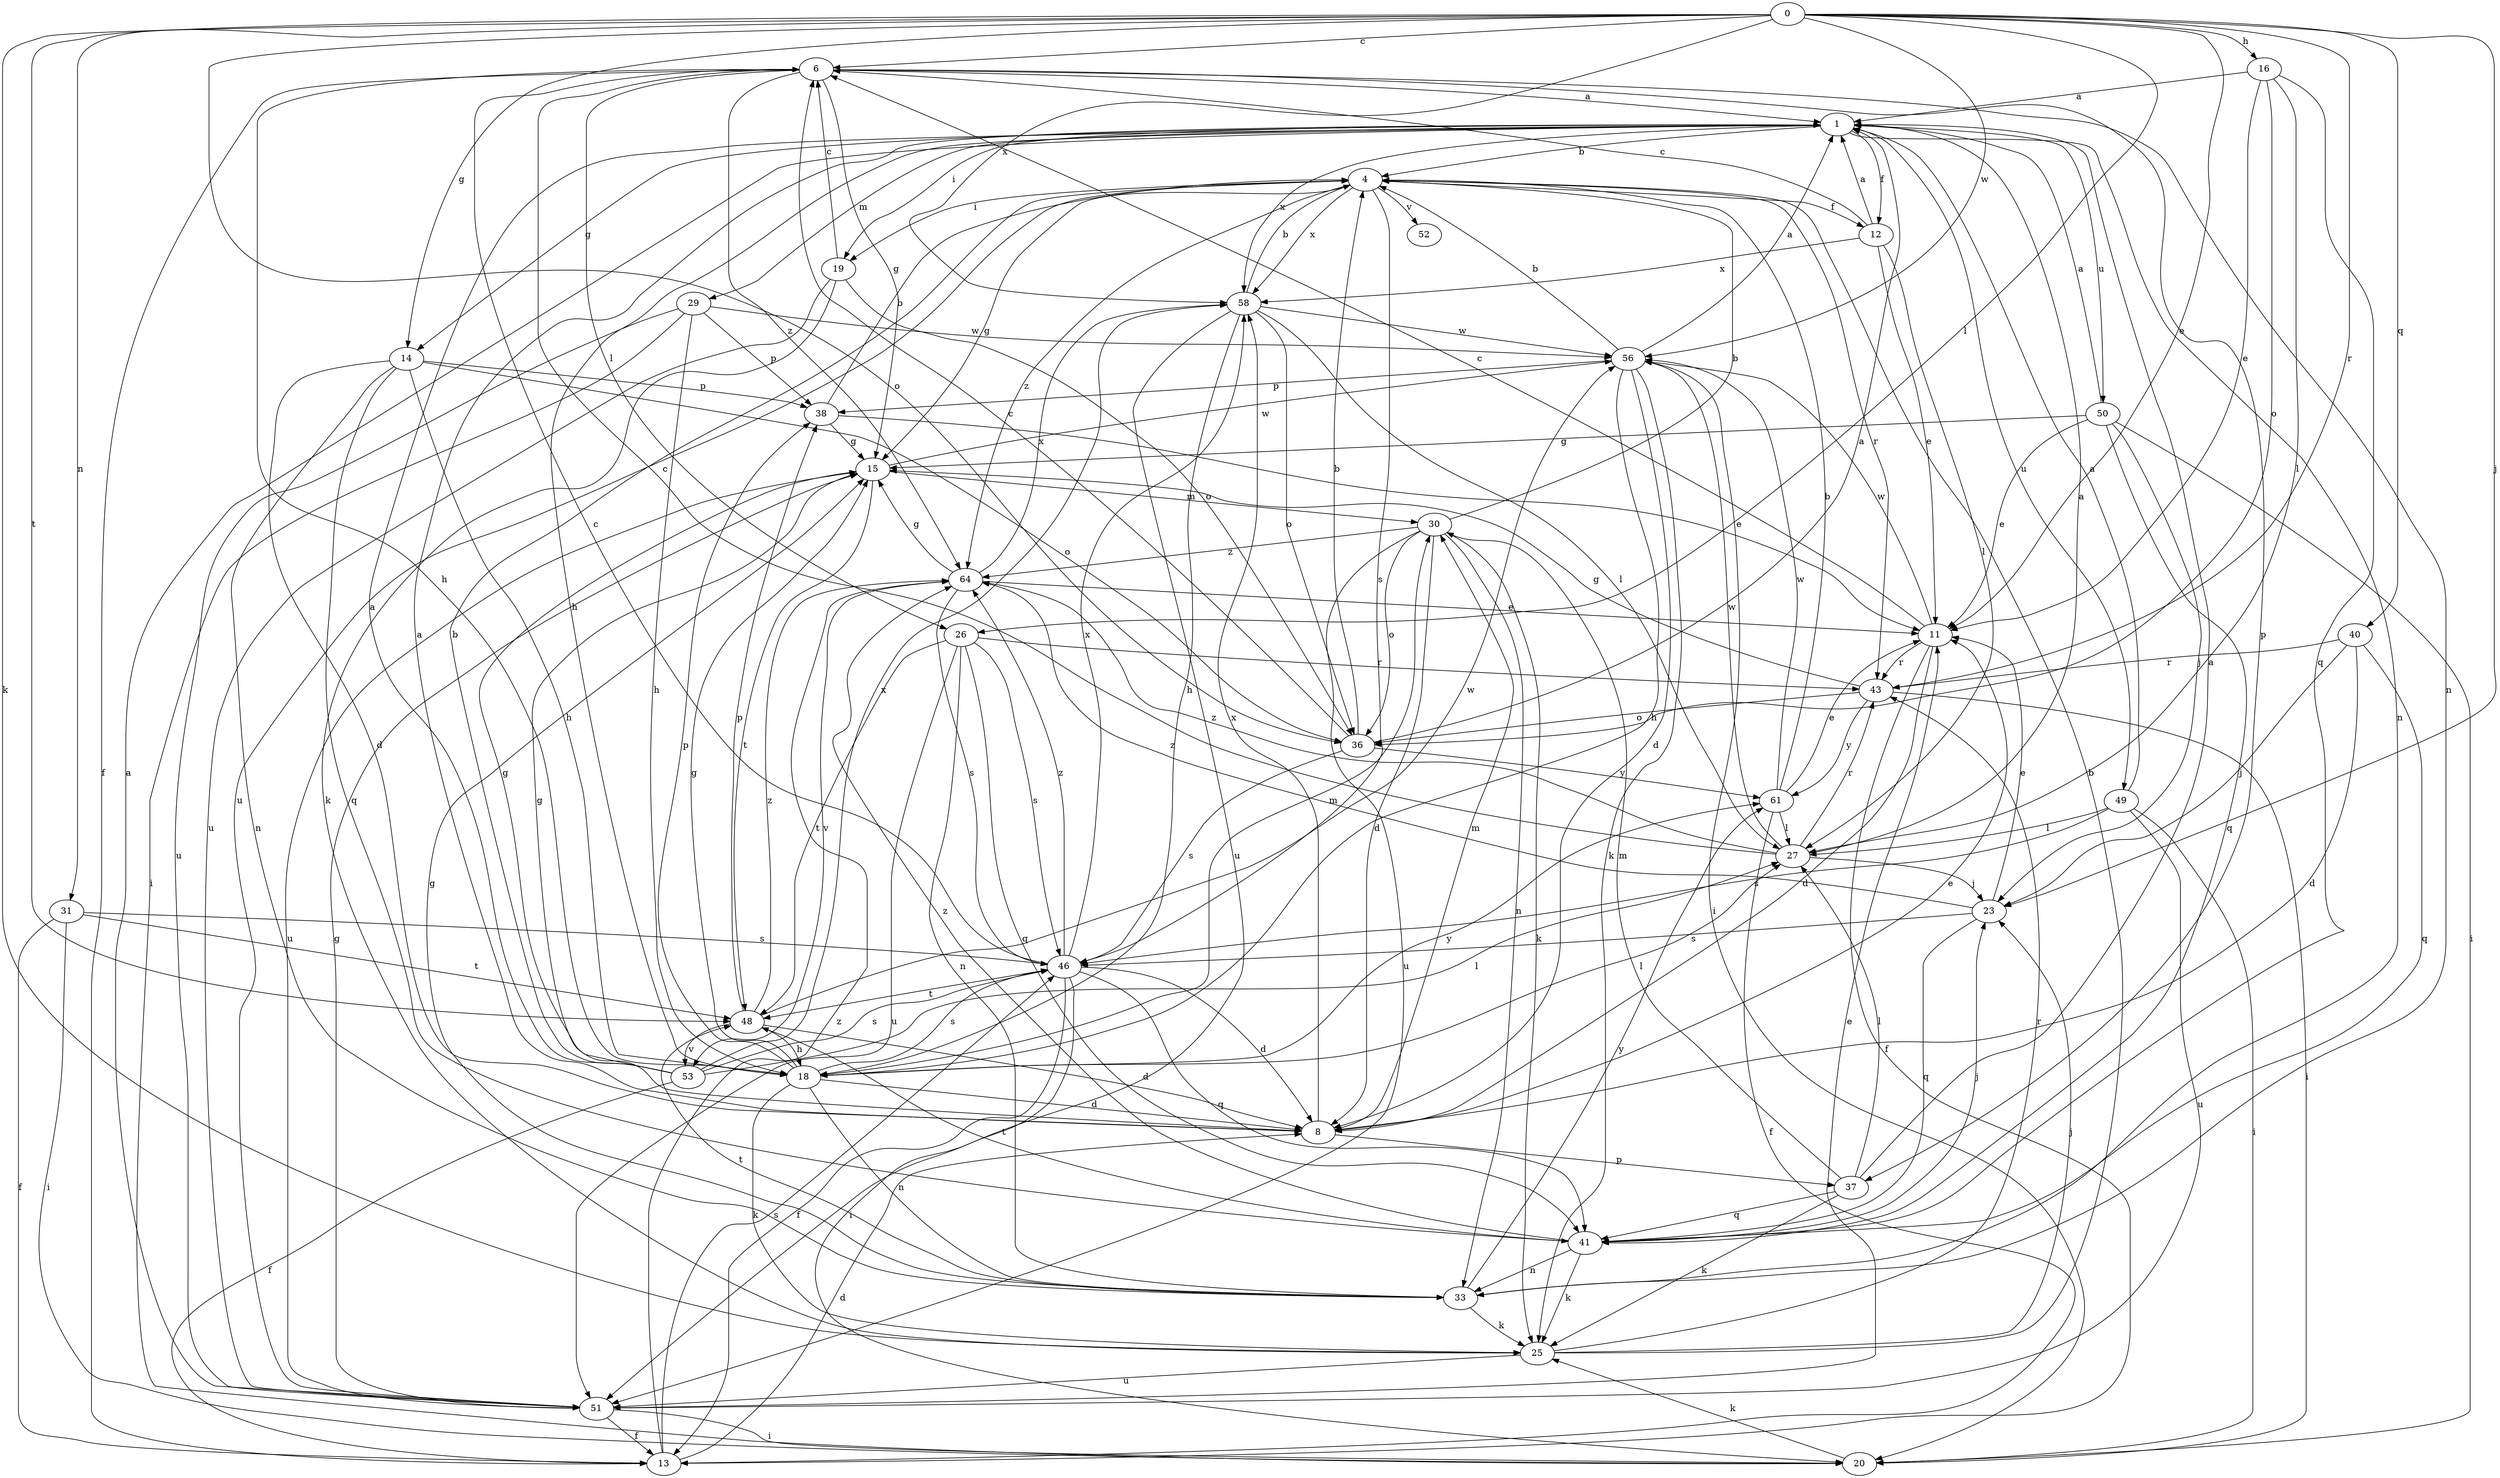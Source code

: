 strict digraph  {
0;
1;
4;
6;
8;
11;
12;
13;
14;
15;
16;
18;
19;
20;
23;
25;
26;
27;
29;
30;
31;
33;
36;
37;
38;
40;
41;
43;
46;
48;
49;
50;
51;
52;
53;
56;
58;
61;
64;
0 -> 6  [label=c];
0 -> 11  [label=e];
0 -> 14  [label=g];
0 -> 16  [label=h];
0 -> 23  [label=j];
0 -> 25  [label=k];
0 -> 26  [label=l];
0 -> 31  [label=n];
0 -> 36  [label=o];
0 -> 40  [label=q];
0 -> 43  [label=r];
0 -> 48  [label=t];
0 -> 56  [label=w];
0 -> 58  [label=x];
1 -> 4  [label=b];
1 -> 12  [label=f];
1 -> 14  [label=g];
1 -> 18  [label=h];
1 -> 19  [label=i];
1 -> 29  [label=m];
1 -> 33  [label=n];
1 -> 49  [label=u];
1 -> 50  [label=u];
1 -> 58  [label=x];
4 -> 12  [label=f];
4 -> 15  [label=g];
4 -> 19  [label=i];
4 -> 43  [label=r];
4 -> 46  [label=s];
4 -> 51  [label=u];
4 -> 52  [label=v];
4 -> 58  [label=x];
4 -> 64  [label=z];
6 -> 1  [label=a];
6 -> 13  [label=f];
6 -> 15  [label=g];
6 -> 18  [label=h];
6 -> 26  [label=l];
6 -> 33  [label=n];
6 -> 37  [label=p];
6 -> 64  [label=z];
8 -> 1  [label=a];
8 -> 11  [label=e];
8 -> 15  [label=g];
8 -> 30  [label=m];
8 -> 37  [label=p];
8 -> 58  [label=x];
11 -> 6  [label=c];
11 -> 8  [label=d];
11 -> 13  [label=f];
11 -> 43  [label=r];
11 -> 56  [label=w];
12 -> 1  [label=a];
12 -> 6  [label=c];
12 -> 11  [label=e];
12 -> 27  [label=l];
12 -> 58  [label=x];
13 -> 8  [label=d];
13 -> 46  [label=s];
13 -> 64  [label=z];
14 -> 8  [label=d];
14 -> 18  [label=h];
14 -> 33  [label=n];
14 -> 36  [label=o];
14 -> 38  [label=p];
14 -> 41  [label=q];
15 -> 30  [label=m];
15 -> 48  [label=t];
15 -> 51  [label=u];
15 -> 56  [label=w];
16 -> 1  [label=a];
16 -> 11  [label=e];
16 -> 27  [label=l];
16 -> 36  [label=o];
16 -> 41  [label=q];
18 -> 8  [label=d];
18 -> 15  [label=g];
18 -> 25  [label=k];
18 -> 27  [label=l];
18 -> 30  [label=m];
18 -> 33  [label=n];
18 -> 38  [label=p];
18 -> 46  [label=s];
18 -> 61  [label=y];
19 -> 6  [label=c];
19 -> 25  [label=k];
19 -> 36  [label=o];
19 -> 51  [label=u];
20 -> 25  [label=k];
23 -> 11  [label=e];
23 -> 41  [label=q];
23 -> 46  [label=s];
23 -> 64  [label=z];
25 -> 4  [label=b];
25 -> 23  [label=j];
25 -> 43  [label=r];
25 -> 51  [label=u];
26 -> 33  [label=n];
26 -> 41  [label=q];
26 -> 43  [label=r];
26 -> 46  [label=s];
26 -> 48  [label=t];
26 -> 51  [label=u];
27 -> 1  [label=a];
27 -> 6  [label=c];
27 -> 23  [label=j];
27 -> 43  [label=r];
27 -> 56  [label=w];
27 -> 64  [label=z];
29 -> 18  [label=h];
29 -> 20  [label=i];
29 -> 38  [label=p];
29 -> 51  [label=u];
29 -> 56  [label=w];
30 -> 4  [label=b];
30 -> 8  [label=d];
30 -> 25  [label=k];
30 -> 33  [label=n];
30 -> 36  [label=o];
30 -> 51  [label=u];
30 -> 64  [label=z];
31 -> 13  [label=f];
31 -> 20  [label=i];
31 -> 46  [label=s];
31 -> 48  [label=t];
33 -> 15  [label=g];
33 -> 25  [label=k];
33 -> 48  [label=t];
33 -> 61  [label=y];
36 -> 1  [label=a];
36 -> 4  [label=b];
36 -> 6  [label=c];
36 -> 46  [label=s];
36 -> 61  [label=y];
37 -> 1  [label=a];
37 -> 25  [label=k];
37 -> 27  [label=l];
37 -> 30  [label=m];
37 -> 41  [label=q];
38 -> 4  [label=b];
38 -> 11  [label=e];
38 -> 15  [label=g];
40 -> 8  [label=d];
40 -> 23  [label=j];
40 -> 41  [label=q];
40 -> 43  [label=r];
41 -> 23  [label=j];
41 -> 25  [label=k];
41 -> 33  [label=n];
41 -> 48  [label=t];
41 -> 64  [label=z];
43 -> 15  [label=g];
43 -> 20  [label=i];
43 -> 36  [label=o];
43 -> 61  [label=y];
46 -> 6  [label=c];
46 -> 8  [label=d];
46 -> 13  [label=f];
46 -> 20  [label=i];
46 -> 41  [label=q];
46 -> 48  [label=t];
46 -> 58  [label=x];
46 -> 64  [label=z];
48 -> 8  [label=d];
48 -> 18  [label=h];
48 -> 38  [label=p];
48 -> 53  [label=v];
48 -> 56  [label=w];
48 -> 64  [label=z];
49 -> 1  [label=a];
49 -> 20  [label=i];
49 -> 27  [label=l];
49 -> 46  [label=s];
49 -> 51  [label=u];
50 -> 1  [label=a];
50 -> 11  [label=e];
50 -> 15  [label=g];
50 -> 20  [label=i];
50 -> 23  [label=j];
50 -> 41  [label=q];
51 -> 1  [label=a];
51 -> 11  [label=e];
51 -> 13  [label=f];
51 -> 15  [label=g];
51 -> 20  [label=i];
53 -> 1  [label=a];
53 -> 4  [label=b];
53 -> 13  [label=f];
53 -> 15  [label=g];
53 -> 27  [label=l];
53 -> 46  [label=s];
53 -> 58  [label=x];
56 -> 1  [label=a];
56 -> 4  [label=b];
56 -> 8  [label=d];
56 -> 18  [label=h];
56 -> 20  [label=i];
56 -> 25  [label=k];
56 -> 38  [label=p];
58 -> 4  [label=b];
58 -> 18  [label=h];
58 -> 27  [label=l];
58 -> 36  [label=o];
58 -> 51  [label=u];
58 -> 56  [label=w];
61 -> 4  [label=b];
61 -> 11  [label=e];
61 -> 13  [label=f];
61 -> 27  [label=l];
61 -> 56  [label=w];
64 -> 11  [label=e];
64 -> 15  [label=g];
64 -> 46  [label=s];
64 -> 53  [label=v];
64 -> 58  [label=x];
}
